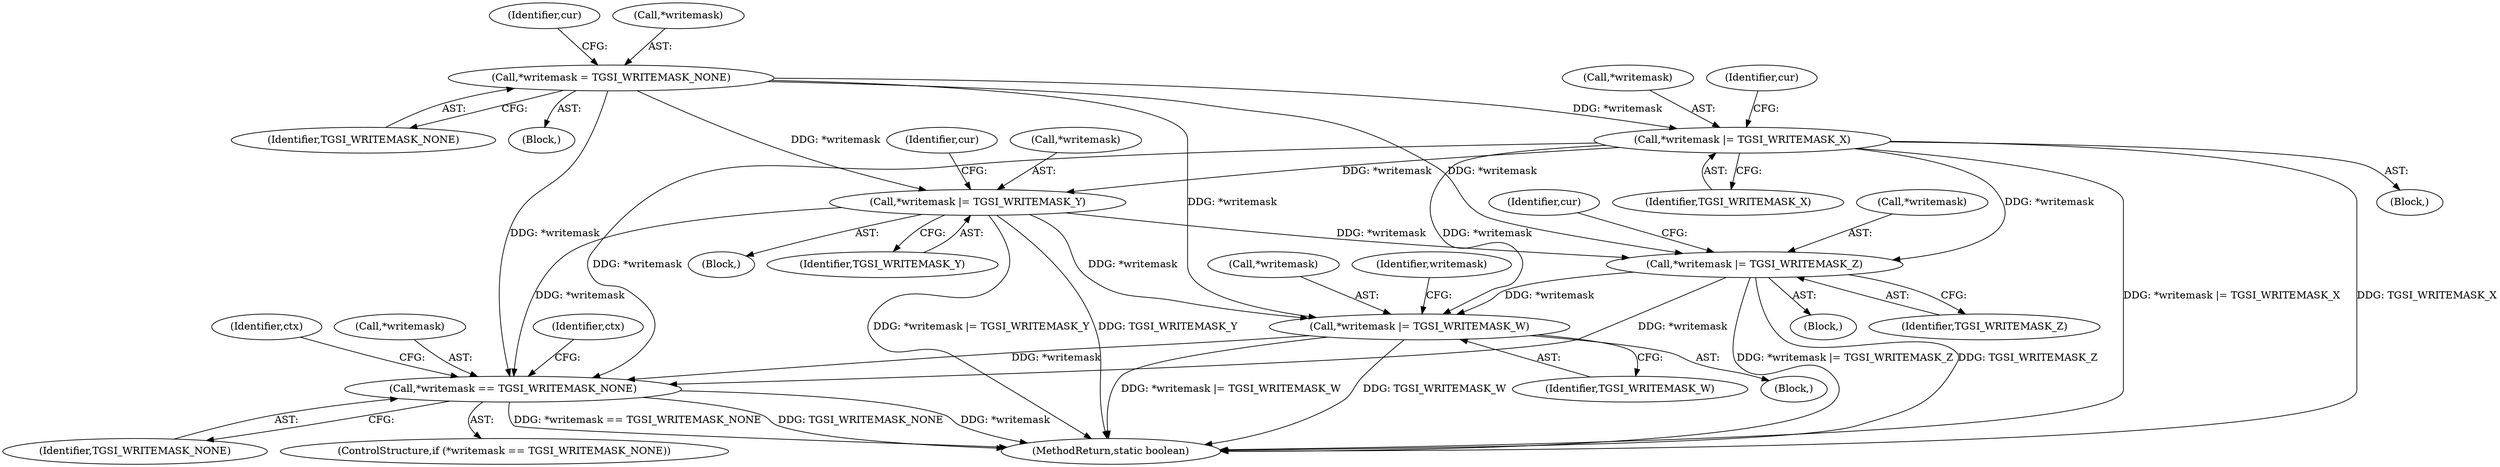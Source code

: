 digraph "0_virglrenderer_e534b51ca3c3cd25f3990589932a9ed711c59b27@API" {
"1000693" [label="(Call,*writemask == TGSI_WRITEMASK_NONE)"];
"1000649" [label="(Call,*writemask |= TGSI_WRITEMASK_X)"];
"1000633" [label="(Call,*writemask = TGSI_WRITEMASK_NONE)"];
"1000688" [label="(Call,*writemask |= TGSI_WRITEMASK_W)"];
"1000675" [label="(Call,*writemask |= TGSI_WRITEMASK_Z)"];
"1000662" [label="(Call,*writemask |= TGSI_WRITEMASK_Y)"];
"1000649" [label="(Call,*writemask |= TGSI_WRITEMASK_X)"];
"1000694" [label="(Call,*writemask)"];
"1000646" [label="(Block,)"];
"1000657" [label="(Identifier,cur)"];
"1000696" [label="(Identifier,TGSI_WRITEMASK_NONE)"];
"1000636" [label="(Identifier,TGSI_WRITEMASK_NONE)"];
"1000678" [label="(Identifier,TGSI_WRITEMASK_Z)"];
"1000670" [label="(Identifier,cur)"];
"1004155" [label="(MethodReturn,static boolean)"];
"1000685" [label="(Block,)"];
"1000693" [label="(Call,*writemask == TGSI_WRITEMASK_NONE)"];
"1000663" [label="(Call,*writemask)"];
"1000695" [label="(Identifier,writemask)"];
"1000699" [label="(Identifier,ctx)"];
"1000630" [label="(Block,)"];
"1000659" [label="(Block,)"];
"1000689" [label="(Call,*writemask)"];
"1000672" [label="(Block,)"];
"1000675" [label="(Call,*writemask |= TGSI_WRITEMASK_Z)"];
"1000692" [label="(ControlStructure,if (*writemask == TGSI_WRITEMASK_NONE))"];
"1000650" [label="(Call,*writemask)"];
"1000639" [label="(Identifier,cur)"];
"1000676" [label="(Call,*writemask)"];
"1000705" [label="(Identifier,ctx)"];
"1000691" [label="(Identifier,TGSI_WRITEMASK_W)"];
"1000633" [label="(Call,*writemask = TGSI_WRITEMASK_NONE)"];
"1000665" [label="(Identifier,TGSI_WRITEMASK_Y)"];
"1000683" [label="(Identifier,cur)"];
"1000634" [label="(Call,*writemask)"];
"1000688" [label="(Call,*writemask |= TGSI_WRITEMASK_W)"];
"1000652" [label="(Identifier,TGSI_WRITEMASK_X)"];
"1000662" [label="(Call,*writemask |= TGSI_WRITEMASK_Y)"];
"1000693" -> "1000692"  [label="AST: "];
"1000693" -> "1000696"  [label="CFG: "];
"1000694" -> "1000693"  [label="AST: "];
"1000696" -> "1000693"  [label="AST: "];
"1000699" -> "1000693"  [label="CFG: "];
"1000705" -> "1000693"  [label="CFG: "];
"1000693" -> "1004155"  [label="DDG: *writemask == TGSI_WRITEMASK_NONE"];
"1000693" -> "1004155"  [label="DDG: TGSI_WRITEMASK_NONE"];
"1000693" -> "1004155"  [label="DDG: *writemask"];
"1000649" -> "1000693"  [label="DDG: *writemask"];
"1000688" -> "1000693"  [label="DDG: *writemask"];
"1000633" -> "1000693"  [label="DDG: *writemask"];
"1000675" -> "1000693"  [label="DDG: *writemask"];
"1000662" -> "1000693"  [label="DDG: *writemask"];
"1000649" -> "1000646"  [label="AST: "];
"1000649" -> "1000652"  [label="CFG: "];
"1000650" -> "1000649"  [label="AST: "];
"1000652" -> "1000649"  [label="AST: "];
"1000657" -> "1000649"  [label="CFG: "];
"1000649" -> "1004155"  [label="DDG: TGSI_WRITEMASK_X"];
"1000649" -> "1004155"  [label="DDG: *writemask |= TGSI_WRITEMASK_X"];
"1000633" -> "1000649"  [label="DDG: *writemask"];
"1000649" -> "1000662"  [label="DDG: *writemask"];
"1000649" -> "1000675"  [label="DDG: *writemask"];
"1000649" -> "1000688"  [label="DDG: *writemask"];
"1000633" -> "1000630"  [label="AST: "];
"1000633" -> "1000636"  [label="CFG: "];
"1000634" -> "1000633"  [label="AST: "];
"1000636" -> "1000633"  [label="AST: "];
"1000639" -> "1000633"  [label="CFG: "];
"1000633" -> "1000662"  [label="DDG: *writemask"];
"1000633" -> "1000675"  [label="DDG: *writemask"];
"1000633" -> "1000688"  [label="DDG: *writemask"];
"1000688" -> "1000685"  [label="AST: "];
"1000688" -> "1000691"  [label="CFG: "];
"1000689" -> "1000688"  [label="AST: "];
"1000691" -> "1000688"  [label="AST: "];
"1000695" -> "1000688"  [label="CFG: "];
"1000688" -> "1004155"  [label="DDG: *writemask |= TGSI_WRITEMASK_W"];
"1000688" -> "1004155"  [label="DDG: TGSI_WRITEMASK_W"];
"1000675" -> "1000688"  [label="DDG: *writemask"];
"1000662" -> "1000688"  [label="DDG: *writemask"];
"1000675" -> "1000672"  [label="AST: "];
"1000675" -> "1000678"  [label="CFG: "];
"1000676" -> "1000675"  [label="AST: "];
"1000678" -> "1000675"  [label="AST: "];
"1000683" -> "1000675"  [label="CFG: "];
"1000675" -> "1004155"  [label="DDG: TGSI_WRITEMASK_Z"];
"1000675" -> "1004155"  [label="DDG: *writemask |= TGSI_WRITEMASK_Z"];
"1000662" -> "1000675"  [label="DDG: *writemask"];
"1000662" -> "1000659"  [label="AST: "];
"1000662" -> "1000665"  [label="CFG: "];
"1000663" -> "1000662"  [label="AST: "];
"1000665" -> "1000662"  [label="AST: "];
"1000670" -> "1000662"  [label="CFG: "];
"1000662" -> "1004155"  [label="DDG: *writemask |= TGSI_WRITEMASK_Y"];
"1000662" -> "1004155"  [label="DDG: TGSI_WRITEMASK_Y"];
}
